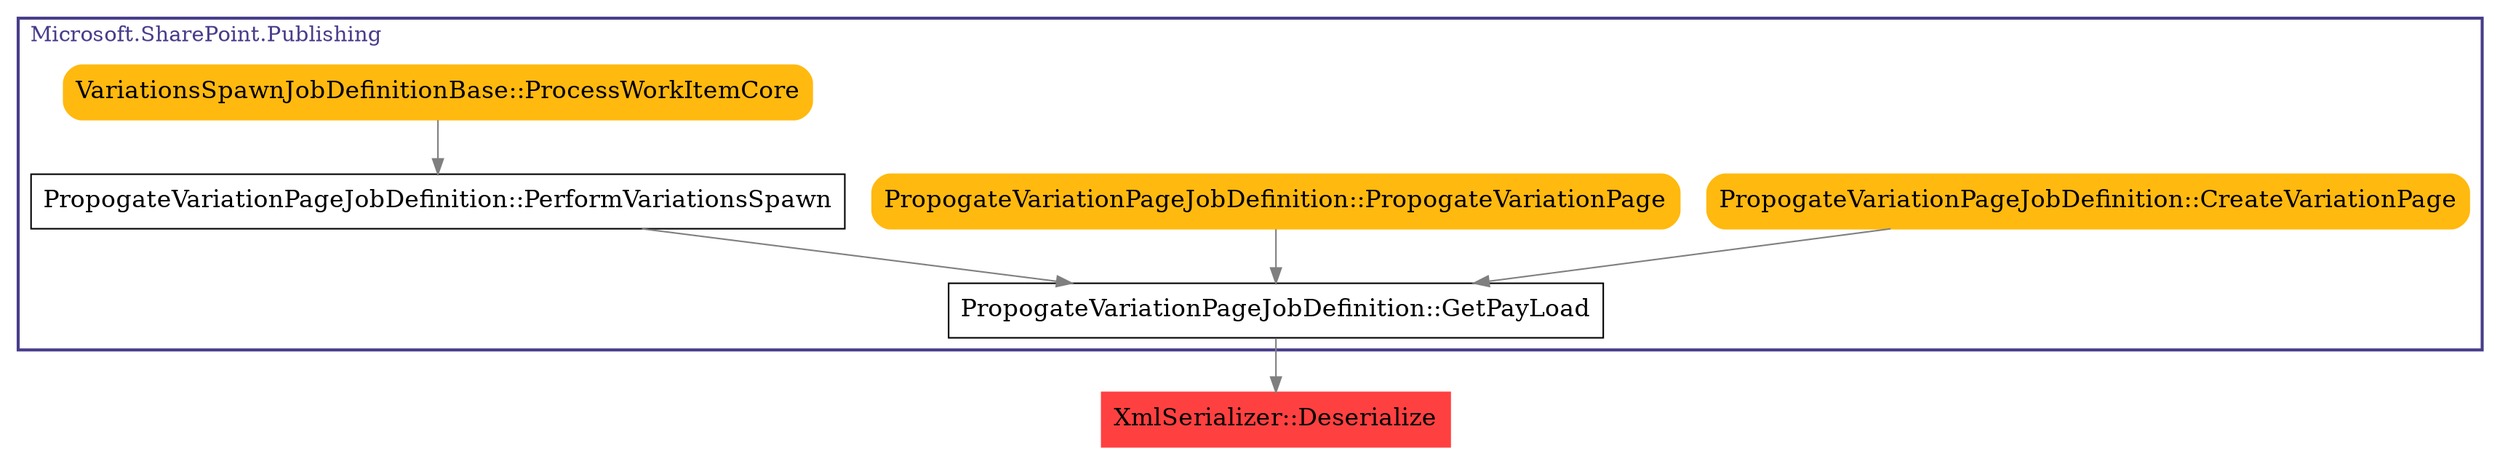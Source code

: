 digraph G {
node [fontsize = 16];
0 [label="XmlSerializer::Deserialize", shape="box", style="filled", fillcolor="brown1", color="brown1"];
subgraph cluster_0 {
label="Microsoft.SharePoint.Publishing";
color=darkslateblue;
fontcolor=darkslateblue;
penwidth=2;
labeljust=l;
1 [label="PropogateVariationPageJobDefinition::GetPayLoad", shape="box"];
2 [label="PropogateVariationPageJobDefinition::PerformVariationsSpawn", shape="box"];
3 [label="PropogateVariationPageJobDefinition::CreateVariationPage", shape="box", style="filled, rounded", fillcolor="darkgoldenrod1", color="darkgoldenrod1"];
4 [label="PropogateVariationPageJobDefinition::PropogateVariationPage", shape="box", style="filled, rounded", fillcolor="darkgoldenrod1", color="darkgoldenrod1"];
5 [label="VariationsSpawnJobDefinitionBase::ProcessWorkItemCore", shape="box", style="filled, rounded", fillcolor="darkgoldenrod1", color="darkgoldenrod1"];
}
1 -> 0 [color="gray50"];
2 -> 1 [color="gray50"];
3 -> 1 [color="gray50"];
4 -> 1 [color="gray50"];
5 -> 2 [color="gray50"];
}
